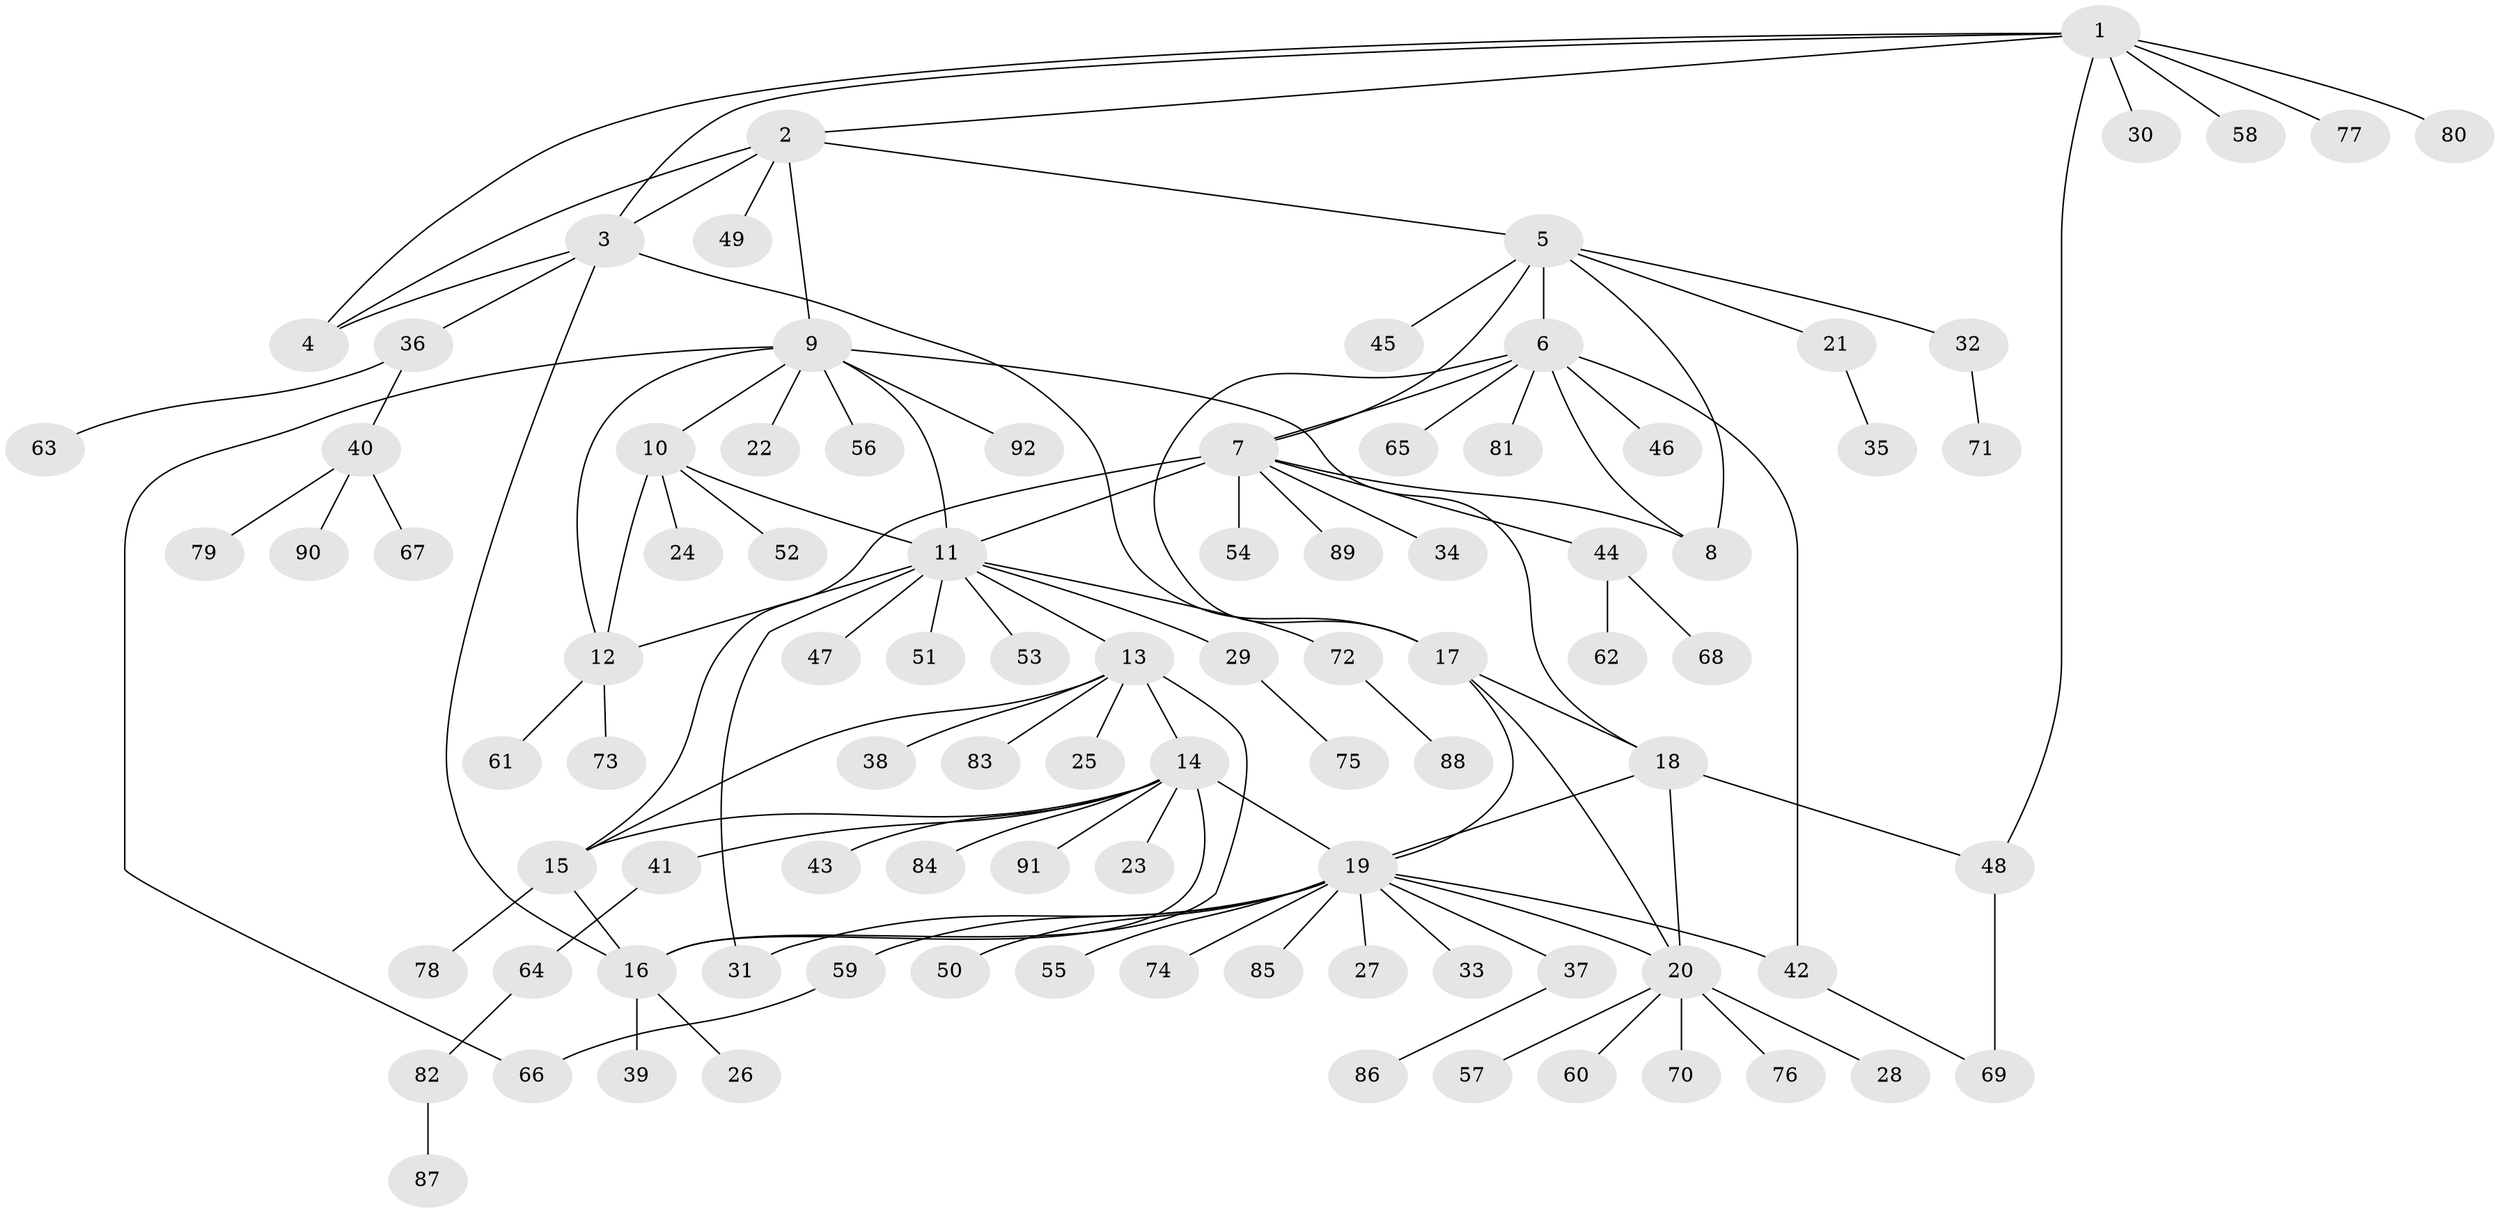 // Generated by graph-tools (version 1.1) at 2025/37/03/09/25 02:37:30]
// undirected, 92 vertices, 117 edges
graph export_dot {
graph [start="1"]
  node [color=gray90,style=filled];
  1;
  2;
  3;
  4;
  5;
  6;
  7;
  8;
  9;
  10;
  11;
  12;
  13;
  14;
  15;
  16;
  17;
  18;
  19;
  20;
  21;
  22;
  23;
  24;
  25;
  26;
  27;
  28;
  29;
  30;
  31;
  32;
  33;
  34;
  35;
  36;
  37;
  38;
  39;
  40;
  41;
  42;
  43;
  44;
  45;
  46;
  47;
  48;
  49;
  50;
  51;
  52;
  53;
  54;
  55;
  56;
  57;
  58;
  59;
  60;
  61;
  62;
  63;
  64;
  65;
  66;
  67;
  68;
  69;
  70;
  71;
  72;
  73;
  74;
  75;
  76;
  77;
  78;
  79;
  80;
  81;
  82;
  83;
  84;
  85;
  86;
  87;
  88;
  89;
  90;
  91;
  92;
  1 -- 2;
  1 -- 3;
  1 -- 4;
  1 -- 30;
  1 -- 48;
  1 -- 58;
  1 -- 77;
  1 -- 80;
  2 -- 3;
  2 -- 4;
  2 -- 5;
  2 -- 9;
  2 -- 49;
  3 -- 4;
  3 -- 16;
  3 -- 17;
  3 -- 36;
  5 -- 6;
  5 -- 7;
  5 -- 8;
  5 -- 21;
  5 -- 32;
  5 -- 45;
  6 -- 7;
  6 -- 8;
  6 -- 17;
  6 -- 42;
  6 -- 46;
  6 -- 65;
  6 -- 81;
  7 -- 8;
  7 -- 11;
  7 -- 15;
  7 -- 34;
  7 -- 44;
  7 -- 54;
  7 -- 89;
  9 -- 10;
  9 -- 11;
  9 -- 12;
  9 -- 18;
  9 -- 22;
  9 -- 56;
  9 -- 66;
  9 -- 92;
  10 -- 11;
  10 -- 12;
  10 -- 24;
  10 -- 52;
  11 -- 12;
  11 -- 13;
  11 -- 29;
  11 -- 31;
  11 -- 47;
  11 -- 51;
  11 -- 53;
  11 -- 72;
  12 -- 61;
  12 -- 73;
  13 -- 14;
  13 -- 15;
  13 -- 16;
  13 -- 25;
  13 -- 38;
  13 -- 83;
  14 -- 15;
  14 -- 16;
  14 -- 19;
  14 -- 23;
  14 -- 41;
  14 -- 43;
  14 -- 84;
  14 -- 91;
  15 -- 16;
  15 -- 78;
  16 -- 26;
  16 -- 39;
  17 -- 18;
  17 -- 19;
  17 -- 20;
  18 -- 19;
  18 -- 20;
  18 -- 48;
  19 -- 20;
  19 -- 27;
  19 -- 31;
  19 -- 33;
  19 -- 37;
  19 -- 42;
  19 -- 50;
  19 -- 55;
  19 -- 59;
  19 -- 74;
  19 -- 85;
  20 -- 28;
  20 -- 57;
  20 -- 60;
  20 -- 70;
  20 -- 76;
  21 -- 35;
  29 -- 75;
  32 -- 71;
  36 -- 40;
  36 -- 63;
  37 -- 86;
  40 -- 67;
  40 -- 79;
  40 -- 90;
  41 -- 64;
  42 -- 69;
  44 -- 62;
  44 -- 68;
  48 -- 69;
  59 -- 66;
  64 -- 82;
  72 -- 88;
  82 -- 87;
}
